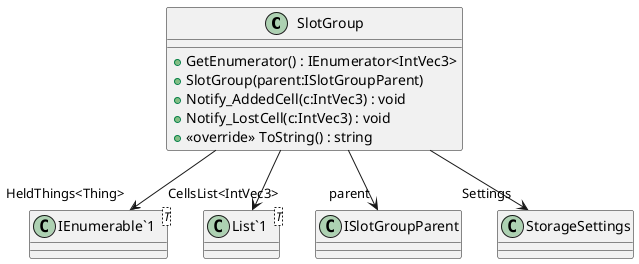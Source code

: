 @startuml
class SlotGroup {
    + GetEnumerator() : IEnumerator<IntVec3>
    + SlotGroup(parent:ISlotGroupParent)
    + Notify_AddedCell(c:IntVec3) : void
    + Notify_LostCell(c:IntVec3) : void
    + <<override>> ToString() : string
}
class "IEnumerable`1"<T> {
}
class "List`1"<T> {
}
SlotGroup --> "parent" ISlotGroupParent
SlotGroup --> "Settings" StorageSettings
SlotGroup --> "HeldThings<Thing>" "IEnumerable`1"
SlotGroup --> "CellsList<IntVec3>" "List`1"
@enduml
